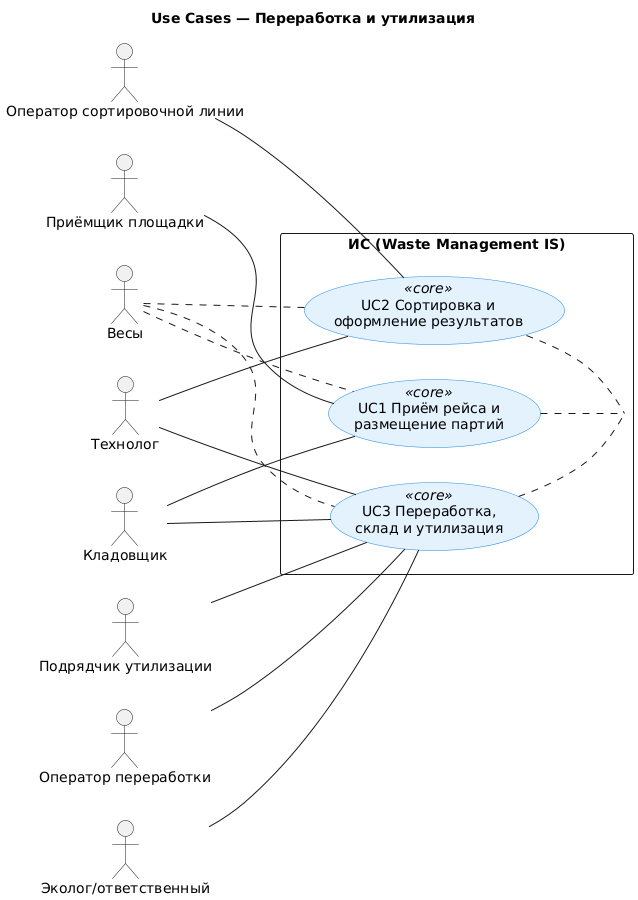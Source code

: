 @startuml
title Use Cases — Переработка и утилизация
left to right direction
skinparam defaultFontName "DejaVu Sans"
skinparam usecase {
  BackgroundColor<<core>> #E3F2FD
  BorderColor #1E88E5
}

actor "Приёмщик площадки" as Receiver
actor "Кладовщик" as Storekeeper
actor "Оператор сортировочной линии" as LineOp
actor "Технолог" as Technologist
actor "Оператор переработки" as ProcOp
actor "Эколог/ответственный" as Ecologist
actor "Подрядчик утилизации" as Contractor
actor "Весы" as Scales

rectangle "ИС (Waste Management IS)" as IS {
  usecase "UC1 Приём рейса и\nразмещение партий" as UC1 <<core>>
  usecase "UC2 Сортировка и\nоформление результатов" as UC2 <<core>>
  usecase "UC3 Переработка,\nсклад и утилизация" as UC3 <<core>>
}

Receiver -- UC1
Storekeeper -- UC1
Scales .. UC1
UC1 .. IS

Technologist -- UC2
LineOp -- UC2
Scales .. UC2
UC2 .. IS

Storekeeper -- UC3
ProcOp -- UC3
Technologist -- UC3
Ecologist -- UC3
Contractor -- UC3
Scales .. UC3
UC3 .. IS
@enduml
